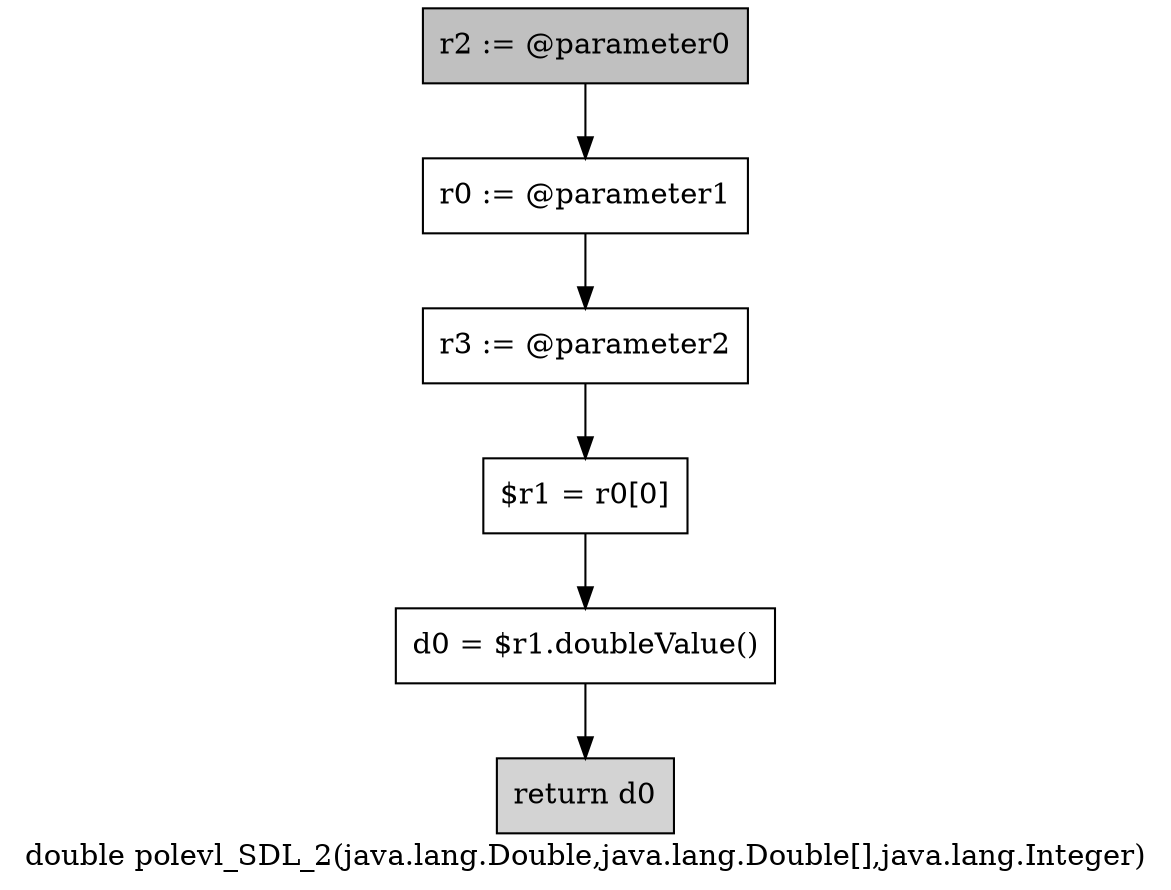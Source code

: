 digraph "double polevl_SDL_2(java.lang.Double,java.lang.Double[],java.lang.Integer)" {
    label="double polevl_SDL_2(java.lang.Double,java.lang.Double[],java.lang.Integer)";
    node [shape=box];
    "0" [style=filled,fillcolor=gray,label="r2 := @parameter0",];
    "1" [label="r0 := @parameter1",];
    "0"->"1";
    "2" [label="r3 := @parameter2",];
    "1"->"2";
    "3" [label="$r1 = r0[0]",];
    "2"->"3";
    "4" [label="d0 = $r1.doubleValue()",];
    "3"->"4";
    "5" [style=filled,fillcolor=lightgray,label="return d0",];
    "4"->"5";
}
